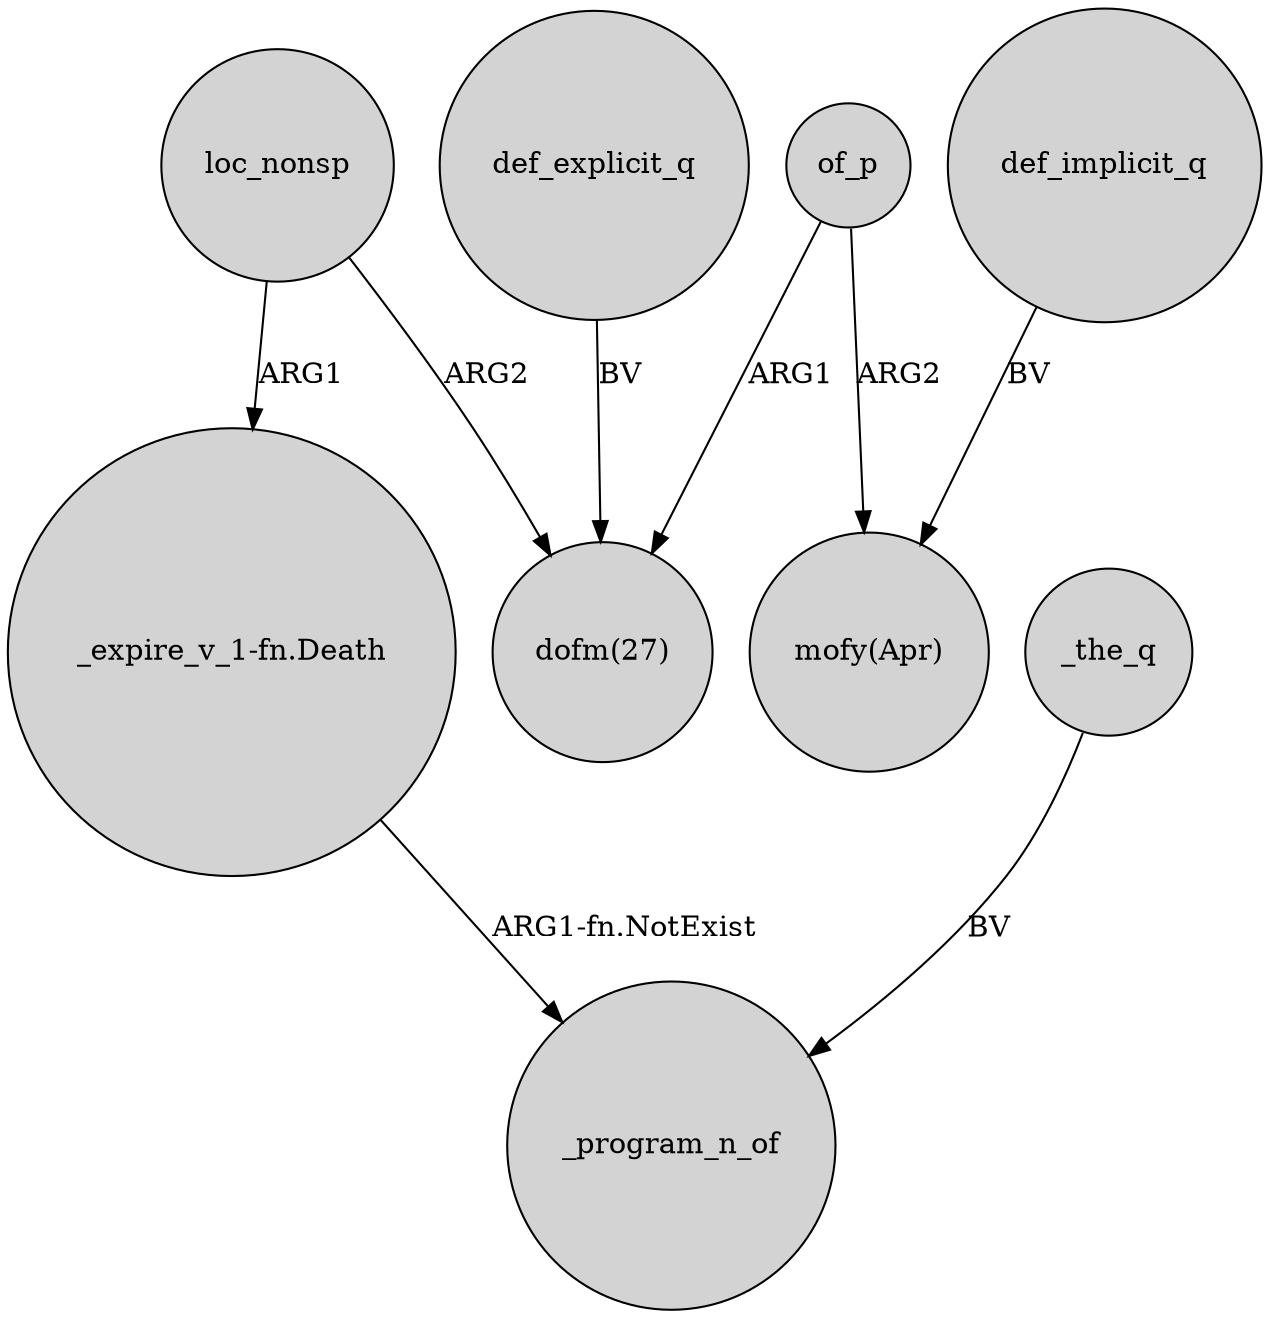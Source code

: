 digraph {
	node [shape=circle style=filled]
	loc_nonsp -> "dofm(27)" [label=ARG2]
	"_expire_v_1-fn.Death" -> _program_n_of [label="ARG1-fn.NotExist"]
	def_explicit_q -> "dofm(27)" [label=BV]
	of_p -> "mofy(Apr)" [label=ARG2]
	def_implicit_q -> "mofy(Apr)" [label=BV]
	_the_q -> _program_n_of [label=BV]
	of_p -> "dofm(27)" [label=ARG1]
	loc_nonsp -> "_expire_v_1-fn.Death" [label=ARG1]
}

